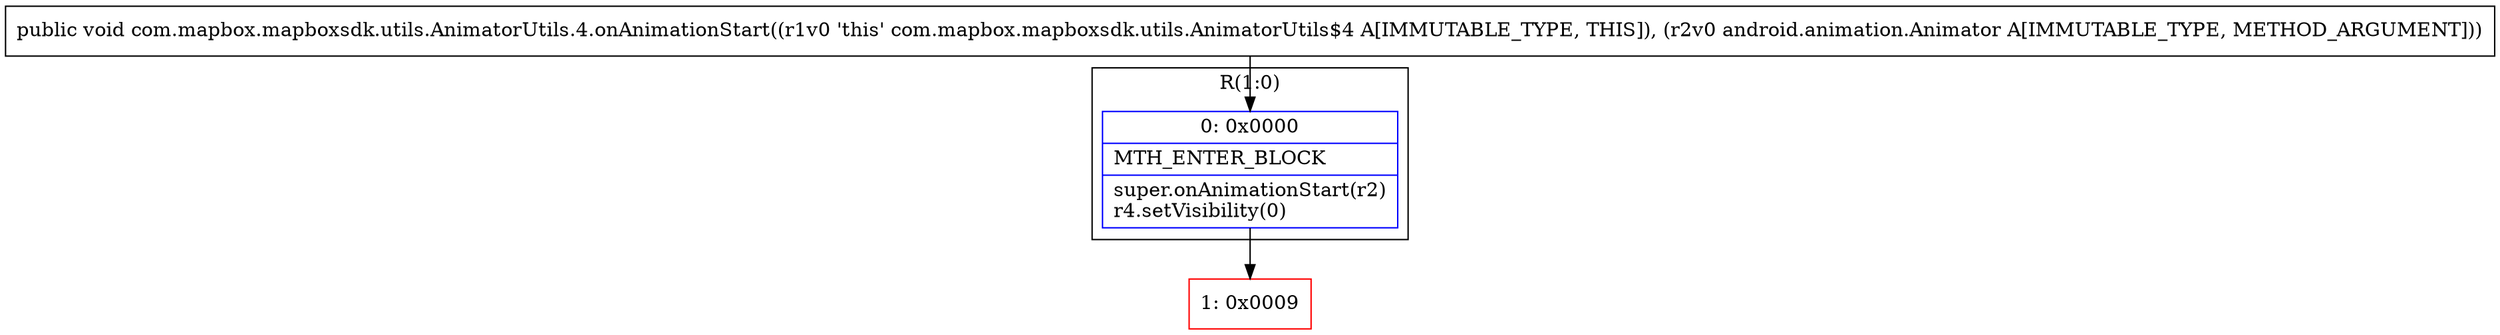 digraph "CFG forcom.mapbox.mapboxsdk.utils.AnimatorUtils.4.onAnimationStart(Landroid\/animation\/Animator;)V" {
subgraph cluster_Region_1981922374 {
label = "R(1:0)";
node [shape=record,color=blue];
Node_0 [shape=record,label="{0\:\ 0x0000|MTH_ENTER_BLOCK\l|super.onAnimationStart(r2)\lr4.setVisibility(0)\l}"];
}
Node_1 [shape=record,color=red,label="{1\:\ 0x0009}"];
MethodNode[shape=record,label="{public void com.mapbox.mapboxsdk.utils.AnimatorUtils.4.onAnimationStart((r1v0 'this' com.mapbox.mapboxsdk.utils.AnimatorUtils$4 A[IMMUTABLE_TYPE, THIS]), (r2v0 android.animation.Animator A[IMMUTABLE_TYPE, METHOD_ARGUMENT])) }"];
MethodNode -> Node_0;
Node_0 -> Node_1;
}

